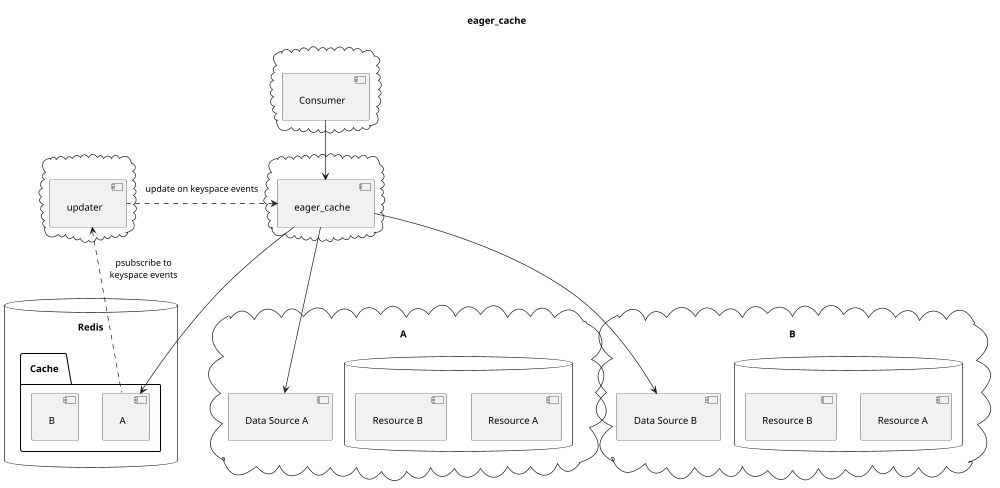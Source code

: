 @startuml
title eager_cache
scale max 1000*1000
skinparam Padding 10

cloud "A" {
  [Data Source A]
  database {
    [Resource A]
    [Resource B]
  }
}

cloud "B" {
  [Data Source B]
  database {
    [Resource A] as [Resource BA]
    [Resource B] as [Resource BB]
  }
}

cloud {
  [Consumer]
}

cloud {
  [eager_cache]
}

cloud {
  [updater]
}

database "Redis" {
  folder "Cache" {
    [A] as [A Cache]
    [B] as [B Cache]
  }
}

[Consumer] --> [eager_cache]

[eager_cache] --> [Data Source A]
[eager_cache] --> [Data Source B]
[eager_cache] --> [A Cache]

[A Cache] .up.> [updater] : psubscribe to\nkeyspace events
[updater] .left.> [eager_cache] : update on keyspace events

@enduml
